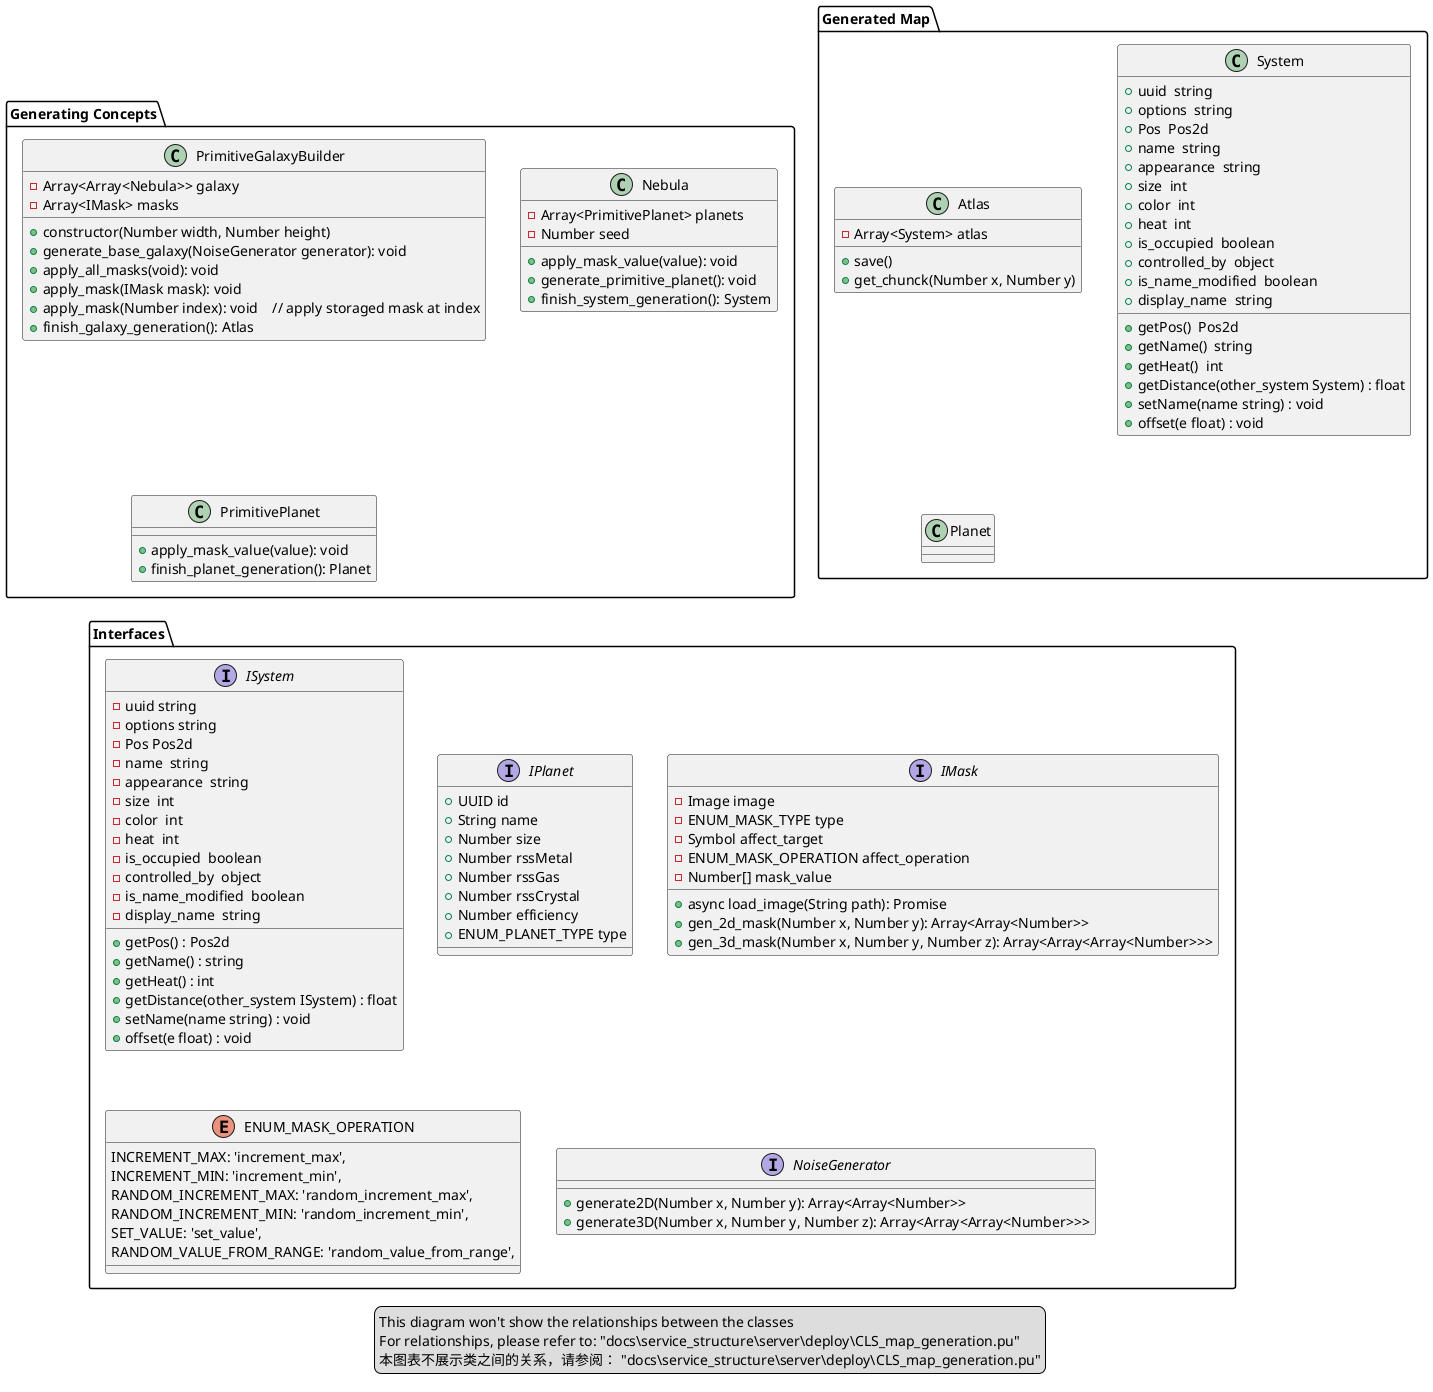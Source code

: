 @startuml Game Map Relative Concepts and Classes

legend
    This diagram won't show the relationships between the classes
    For relationships, please refer to: "docs\service_structure\server\deploy\CLS_map_generation.pu"
    本图表不展示类之间的关系，请参阅： "docs\service_structure\server\deploy\CLS_map_generation.pu"
end legend

package "Generating Concepts"{
    class PrimitiveGalaxyBuilder{
        - Array<Array<Nebula>> galaxy
        - Array<IMask> masks
        + constructor(Number width, Number height)
        + generate_base_galaxy(NoiseGenerator generator): void
        + apply_all_masks(void): void
        + apply_mask(IMask mask): void
        + apply_mask(Number index): void    // apply storaged mask at index
        + finish_galaxy_generation(): Atlas
    }
    class Nebula{
        - Array<PrimitivePlanet> planets
        - Number seed
        + apply_mask_value(value): void
        + generate_primitive_planet(): void
        + finish_system_generation(): System
    }
    class PrimitivePlanet{
        + apply_mask_value(value): void
        + finish_planet_generation(): Planet
    }


}
package "Generated Map"{

    class Atlas {
        - Array<System> atlas
        + save()
        + get_chunck(Number x, Number y)
    }

    class System {
        +uuid  string
        +options  string
        +Pos  Pos2d
        +name  string
        +appearance  string
        +size  int
        +color  int
        +heat  int
        +is_occupied  boolean
        +controlled_by  object
        +is_name_modified  boolean
        +display_name  string
        +getPos()  Pos2d
        +getName()  string
        +getHeat()  int
        +getDistance(other_system System) : float
        +setName(name string) : void
        +offset(e float) : void
    }

    class Planet {

    }
}

package "Interfaces"{
    interface ISystem {
        -uuid string
        -options string
        -Pos Pos2d
        -name  string
        -appearance  string
        -size  int
        -color  int
        -heat  int
        -is_occupied  boolean
        -controlled_by  object
        -is_name_modified  boolean
        -display_name  string
        +getPos() : Pos2d
        +getName() : string
        +getHeat() : int
        +getDistance(other_system ISystem) : float
        +setName(name string) : void
        +offset(e float) : void
    }
    interface IPlanet{
        +UUID id
        +String name
        +Number size
        +Number rssMetal
        +Number rssGas
        +Number rssCrystal
        +Number efficiency
        +ENUM_PLANET_TYPE type
    }
    interface IMask{
        -Image image
        -ENUM_MASK_TYPE type
        -Symbol affect_target
        -ENUM_MASK_OPERATION affect_operation
        -Number[] mask_value
        +async load_image(String path): Promise
        +gen_2d_mask(Number x, Number y): Array<Array<Number>>
        +gen_3d_mask(Number x, Number y, Number z): Array<Array<Array<Number>>>
    }

    enum ENUM_MASK_OPERATION{
        INCREMENT_MAX: 'increment_max',
        INCREMENT_MIN: 'increment_min',
        RANDOM_INCREMENT_MAX: 'random_increment_max',
        RANDOM_INCREMENT_MIN: 'random_increment_min',
        SET_VALUE: 'set_value',
        RANDOM_VALUE_FROM_RANGE: 'random_value_from_range',
    }

    interface "NoiseGenerator" as noise{
        +generate2D(Number x, Number y): Array<Array<Number>>
        +generate3D(Number x, Number y, Number z): Array<Array<Array<Number>>>
    }
}


@enduml